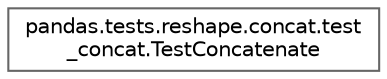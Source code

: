 digraph "Graphical Class Hierarchy"
{
 // LATEX_PDF_SIZE
  bgcolor="transparent";
  edge [fontname=Helvetica,fontsize=10,labelfontname=Helvetica,labelfontsize=10];
  node [fontname=Helvetica,fontsize=10,shape=box,height=0.2,width=0.4];
  rankdir="LR";
  Node0 [id="Node000000",label="pandas.tests.reshape.concat.test\l_concat.TestConcatenate",height=0.2,width=0.4,color="grey40", fillcolor="white", style="filled",URL="$dd/d4b/classpandas_1_1tests_1_1reshape_1_1concat_1_1test__concat_1_1TestConcatenate.html",tooltip=" "];
}
